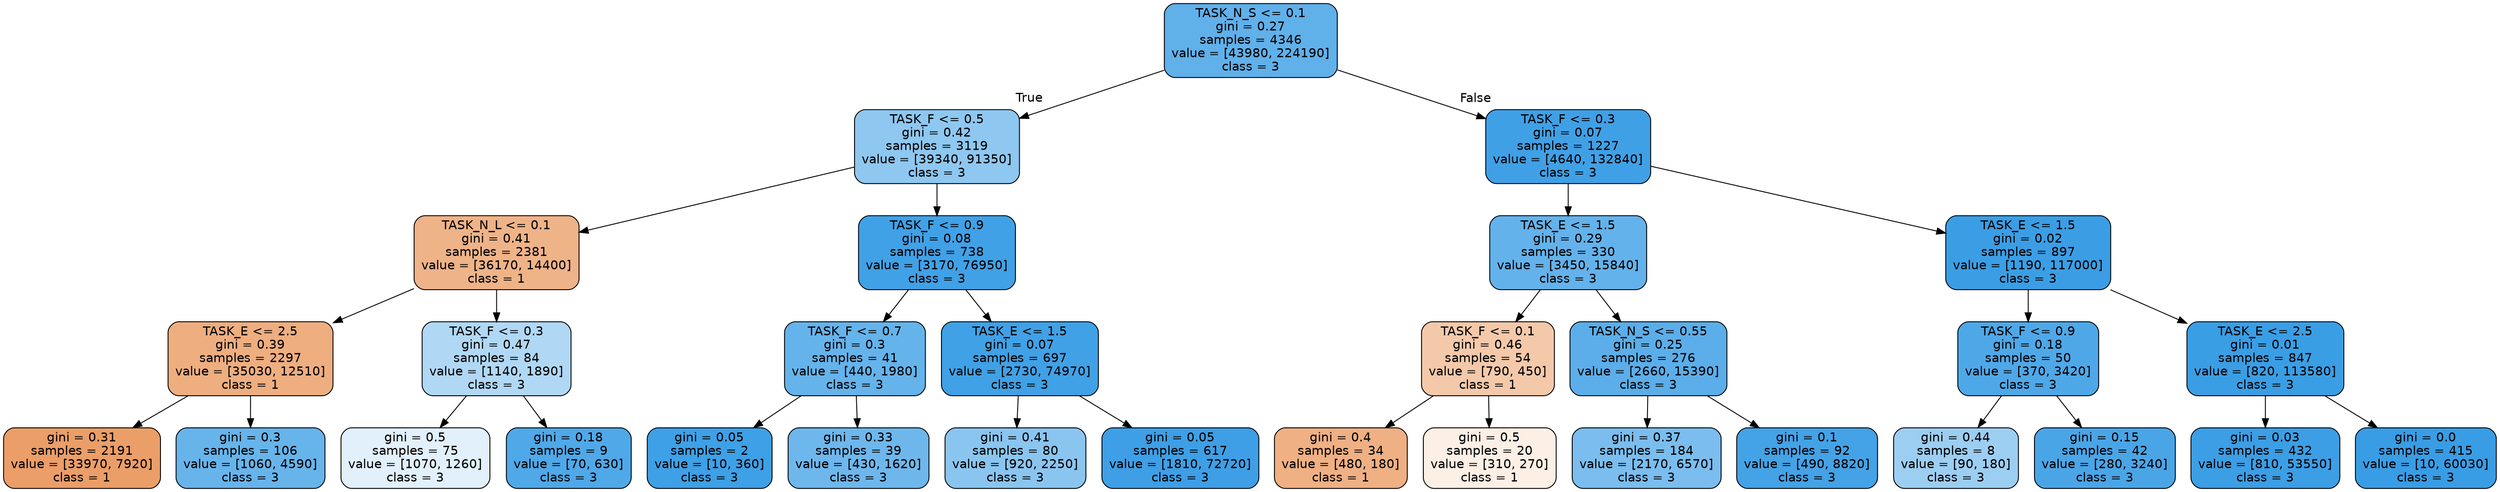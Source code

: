 digraph Tree {
node [shape=box, style="filled, rounded", color="black", fontname=helvetica] ;
edge [fontname=helvetica] ;
0 [label="TASK_N_S <= 0.1\ngini = 0.27\nsamples = 4346\nvalue = [43980, 224190]\nclass = 3", fillcolor="#60b0ea"] ;
1 [label="TASK_F <= 0.5\ngini = 0.42\nsamples = 3119\nvalue = [39340, 91350]\nclass = 3", fillcolor="#8ec7f0"] ;
0 -> 1 [labeldistance=2.5, labelangle=45, headlabel="True"] ;
2 [label="TASK_N_L <= 0.1\ngini = 0.41\nsamples = 2381\nvalue = [36170, 14400]\nclass = 1", fillcolor="#efb388"] ;
1 -> 2 ;
3 [label="TASK_E <= 2.5\ngini = 0.39\nsamples = 2297\nvalue = [35030, 12510]\nclass = 1", fillcolor="#eeae80"] ;
2 -> 3 ;
4 [label="gini = 0.31\nsamples = 2191\nvalue = [33970, 7920]\nclass = 1", fillcolor="#eb9e67"] ;
3 -> 4 ;
5 [label="gini = 0.3\nsamples = 106\nvalue = [1060, 4590]\nclass = 3", fillcolor="#67b4eb"] ;
3 -> 5 ;
6 [label="TASK_F <= 0.3\ngini = 0.47\nsamples = 84\nvalue = [1140, 1890]\nclass = 3", fillcolor="#b0d8f5"] ;
2 -> 6 ;
7 [label="gini = 0.5\nsamples = 75\nvalue = [1070, 1260]\nclass = 3", fillcolor="#e1f0fb"] ;
6 -> 7 ;
8 [label="gini = 0.18\nsamples = 9\nvalue = [70, 630]\nclass = 3", fillcolor="#4fa8e8"] ;
6 -> 8 ;
9 [label="TASK_F <= 0.9\ngini = 0.08\nsamples = 738\nvalue = [3170, 76950]\nclass = 3", fillcolor="#41a1e6"] ;
1 -> 9 ;
10 [label="TASK_F <= 0.7\ngini = 0.3\nsamples = 41\nvalue = [440, 1980]\nclass = 3", fillcolor="#65b3eb"] ;
9 -> 10 ;
11 [label="gini = 0.05\nsamples = 2\nvalue = [10, 360]\nclass = 3", fillcolor="#3ea0e6"] ;
10 -> 11 ;
12 [label="gini = 0.33\nsamples = 39\nvalue = [430, 1620]\nclass = 3", fillcolor="#6eb7ec"] ;
10 -> 12 ;
13 [label="TASK_E <= 1.5\ngini = 0.07\nsamples = 697\nvalue = [2730, 74970]\nclass = 3", fillcolor="#40a1e6"] ;
9 -> 13 ;
14 [label="gini = 0.41\nsamples = 80\nvalue = [920, 2250]\nclass = 3", fillcolor="#8ac5f0"] ;
13 -> 14 ;
15 [label="gini = 0.05\nsamples = 617\nvalue = [1810, 72720]\nclass = 3", fillcolor="#3e9fe6"] ;
13 -> 15 ;
16 [label="TASK_F <= 0.3\ngini = 0.07\nsamples = 1227\nvalue = [4640, 132840]\nclass = 3", fillcolor="#40a0e6"] ;
0 -> 16 [labeldistance=2.5, labelangle=-45, headlabel="False"] ;
17 [label="TASK_E <= 1.5\ngini = 0.29\nsamples = 330\nvalue = [3450, 15840]\nclass = 3", fillcolor="#64b2eb"] ;
16 -> 17 ;
18 [label="TASK_F <= 0.1\ngini = 0.46\nsamples = 54\nvalue = [790, 450]\nclass = 1", fillcolor="#f4c9aa"] ;
17 -> 18 ;
19 [label="gini = 0.4\nsamples = 34\nvalue = [480, 180]\nclass = 1", fillcolor="#efb083"] ;
18 -> 19 ;
20 [label="gini = 0.5\nsamples = 20\nvalue = [310, 270]\nclass = 1", fillcolor="#fcefe5"] ;
18 -> 20 ;
21 [label="TASK_N_S <= 0.55\ngini = 0.25\nsamples = 276\nvalue = [2660, 15390]\nclass = 3", fillcolor="#5baee9"] ;
17 -> 21 ;
22 [label="gini = 0.37\nsamples = 184\nvalue = [2170, 6570]\nclass = 3", fillcolor="#7abdee"] ;
21 -> 22 ;
23 [label="gini = 0.1\nsamples = 92\nvalue = [490, 8820]\nclass = 3", fillcolor="#44a2e6"] ;
21 -> 23 ;
24 [label="TASK_E <= 1.5\ngini = 0.02\nsamples = 897\nvalue = [1190, 117000]\nclass = 3", fillcolor="#3b9ee5"] ;
16 -> 24 ;
25 [label="TASK_F <= 0.9\ngini = 0.18\nsamples = 50\nvalue = [370, 3420]\nclass = 3", fillcolor="#4ea8e8"] ;
24 -> 25 ;
26 [label="gini = 0.44\nsamples = 8\nvalue = [90, 180]\nclass = 3", fillcolor="#9ccef2"] ;
25 -> 26 ;
27 [label="gini = 0.15\nsamples = 42\nvalue = [280, 3240]\nclass = 3", fillcolor="#4aa5e7"] ;
25 -> 27 ;
28 [label="TASK_E <= 2.5\ngini = 0.01\nsamples = 847\nvalue = [820, 113580]\nclass = 3", fillcolor="#3a9ee5"] ;
24 -> 28 ;
29 [label="gini = 0.03\nsamples = 432\nvalue = [810, 53550]\nclass = 3", fillcolor="#3c9ee5"] ;
28 -> 29 ;
30 [label="gini = 0.0\nsamples = 415\nvalue = [10, 60030]\nclass = 3", fillcolor="#399de5"] ;
28 -> 30 ;
}
